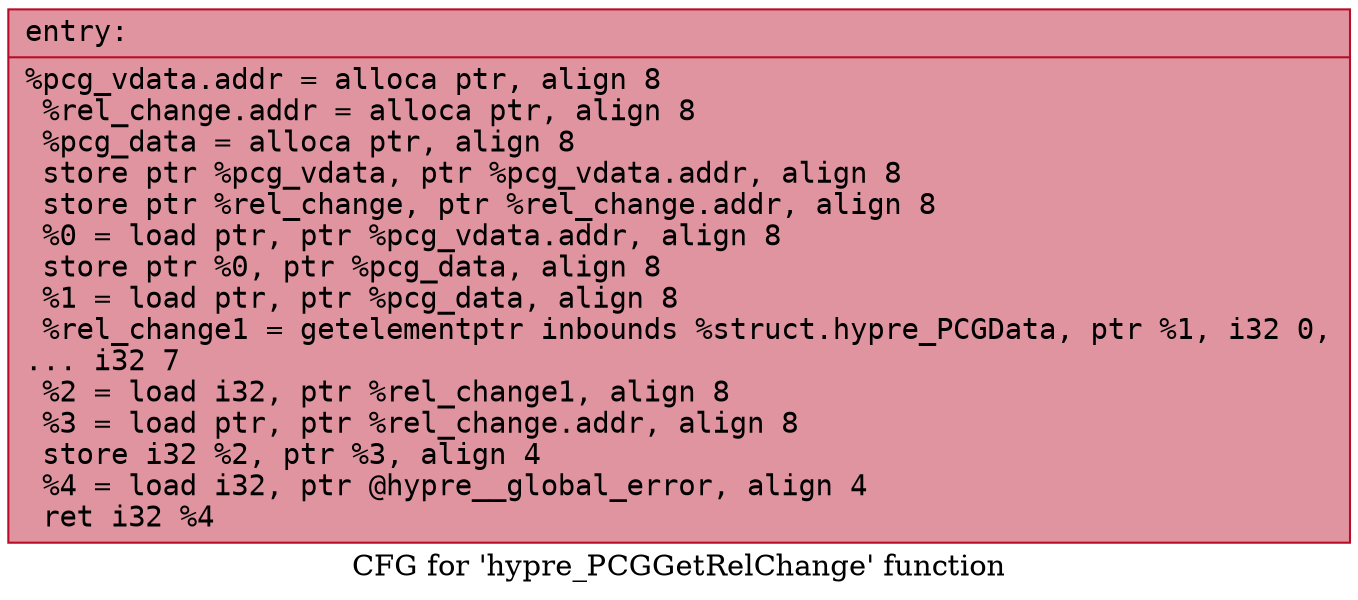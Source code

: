 digraph "CFG for 'hypre_PCGGetRelChange' function" {
	label="CFG for 'hypre_PCGGetRelChange' function";

	Node0x55706167f170 [shape=record,color="#b70d28ff", style=filled, fillcolor="#b70d2870" fontname="Courier",label="{entry:\l|  %pcg_vdata.addr = alloca ptr, align 8\l  %rel_change.addr = alloca ptr, align 8\l  %pcg_data = alloca ptr, align 8\l  store ptr %pcg_vdata, ptr %pcg_vdata.addr, align 8\l  store ptr %rel_change, ptr %rel_change.addr, align 8\l  %0 = load ptr, ptr %pcg_vdata.addr, align 8\l  store ptr %0, ptr %pcg_data, align 8\l  %1 = load ptr, ptr %pcg_data, align 8\l  %rel_change1 = getelementptr inbounds %struct.hypre_PCGData, ptr %1, i32 0,\l... i32 7\l  %2 = load i32, ptr %rel_change1, align 8\l  %3 = load ptr, ptr %rel_change.addr, align 8\l  store i32 %2, ptr %3, align 4\l  %4 = load i32, ptr @hypre__global_error, align 4\l  ret i32 %4\l}"];
}
